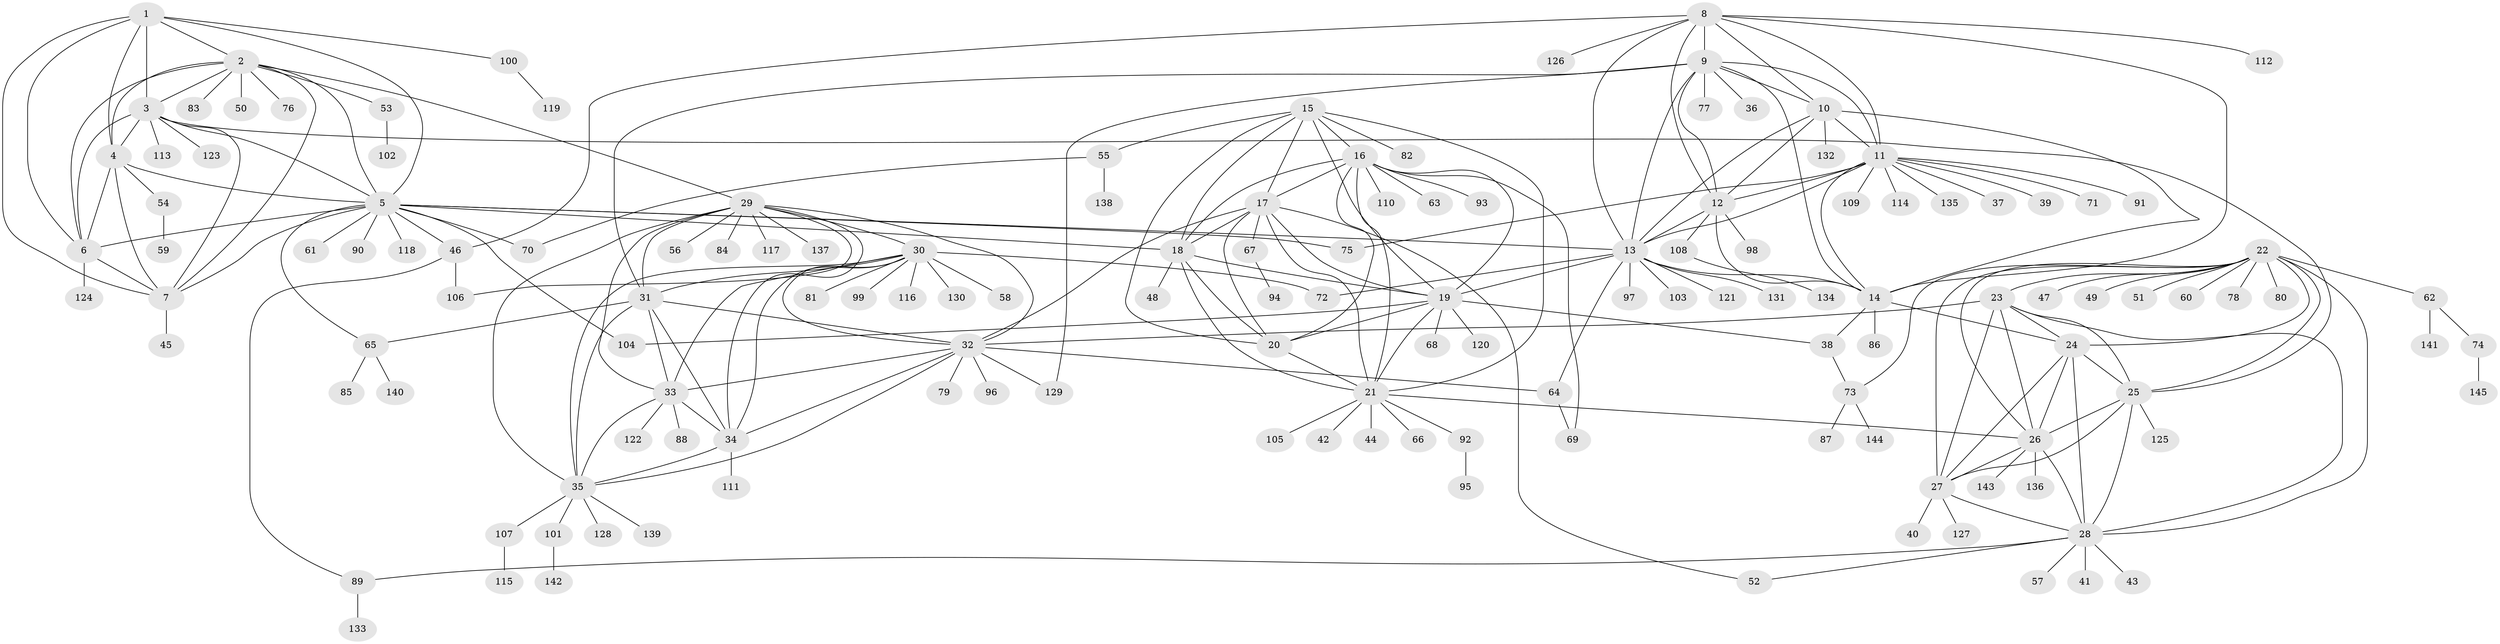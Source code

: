 // coarse degree distribution, {6: 0.04424778761061947, 9: 0.04424778761061947, 26: 0.008849557522123894, 5: 0.017699115044247787, 8: 0.017699115044247787, 7: 0.035398230088495575, 13: 0.008849557522123894, 10: 0.04424778761061947, 14: 0.017699115044247787, 4: 0.017699115044247787, 11: 0.008849557522123894, 1: 0.6371681415929203, 2: 0.05309734513274336, 3: 0.04424778761061947}
// Generated by graph-tools (version 1.1) at 2025/52/02/27/25 19:52:16]
// undirected, 145 vertices, 239 edges
graph export_dot {
graph [start="1"]
  node [color=gray90,style=filled];
  1;
  2;
  3;
  4;
  5;
  6;
  7;
  8;
  9;
  10;
  11;
  12;
  13;
  14;
  15;
  16;
  17;
  18;
  19;
  20;
  21;
  22;
  23;
  24;
  25;
  26;
  27;
  28;
  29;
  30;
  31;
  32;
  33;
  34;
  35;
  36;
  37;
  38;
  39;
  40;
  41;
  42;
  43;
  44;
  45;
  46;
  47;
  48;
  49;
  50;
  51;
  52;
  53;
  54;
  55;
  56;
  57;
  58;
  59;
  60;
  61;
  62;
  63;
  64;
  65;
  66;
  67;
  68;
  69;
  70;
  71;
  72;
  73;
  74;
  75;
  76;
  77;
  78;
  79;
  80;
  81;
  82;
  83;
  84;
  85;
  86;
  87;
  88;
  89;
  90;
  91;
  92;
  93;
  94;
  95;
  96;
  97;
  98;
  99;
  100;
  101;
  102;
  103;
  104;
  105;
  106;
  107;
  108;
  109;
  110;
  111;
  112;
  113;
  114;
  115;
  116;
  117;
  118;
  119;
  120;
  121;
  122;
  123;
  124;
  125;
  126;
  127;
  128;
  129;
  130;
  131;
  132;
  133;
  134;
  135;
  136;
  137;
  138;
  139;
  140;
  141;
  142;
  143;
  144;
  145;
  1 -- 2;
  1 -- 3;
  1 -- 4;
  1 -- 5;
  1 -- 6;
  1 -- 7;
  1 -- 100;
  2 -- 3;
  2 -- 4;
  2 -- 5;
  2 -- 6;
  2 -- 7;
  2 -- 29;
  2 -- 50;
  2 -- 53;
  2 -- 76;
  2 -- 83;
  3 -- 4;
  3 -- 5;
  3 -- 6;
  3 -- 7;
  3 -- 25;
  3 -- 113;
  3 -- 123;
  4 -- 5;
  4 -- 6;
  4 -- 7;
  4 -- 54;
  5 -- 6;
  5 -- 7;
  5 -- 13;
  5 -- 18;
  5 -- 46;
  5 -- 61;
  5 -- 65;
  5 -- 70;
  5 -- 75;
  5 -- 90;
  5 -- 104;
  5 -- 118;
  6 -- 7;
  6 -- 124;
  7 -- 45;
  8 -- 9;
  8 -- 10;
  8 -- 11;
  8 -- 12;
  8 -- 13;
  8 -- 14;
  8 -- 46;
  8 -- 112;
  8 -- 126;
  9 -- 10;
  9 -- 11;
  9 -- 12;
  9 -- 13;
  9 -- 14;
  9 -- 31;
  9 -- 36;
  9 -- 77;
  9 -- 129;
  10 -- 11;
  10 -- 12;
  10 -- 13;
  10 -- 14;
  10 -- 132;
  11 -- 12;
  11 -- 13;
  11 -- 14;
  11 -- 37;
  11 -- 39;
  11 -- 71;
  11 -- 75;
  11 -- 91;
  11 -- 109;
  11 -- 114;
  11 -- 135;
  12 -- 13;
  12 -- 14;
  12 -- 98;
  12 -- 108;
  13 -- 14;
  13 -- 19;
  13 -- 64;
  13 -- 72;
  13 -- 97;
  13 -- 103;
  13 -- 121;
  13 -- 131;
  14 -- 24;
  14 -- 38;
  14 -- 86;
  15 -- 16;
  15 -- 17;
  15 -- 18;
  15 -- 19;
  15 -- 20;
  15 -- 21;
  15 -- 55;
  15 -- 82;
  16 -- 17;
  16 -- 18;
  16 -- 19;
  16 -- 20;
  16 -- 21;
  16 -- 63;
  16 -- 69;
  16 -- 93;
  16 -- 110;
  17 -- 18;
  17 -- 19;
  17 -- 20;
  17 -- 21;
  17 -- 32;
  17 -- 52;
  17 -- 67;
  18 -- 19;
  18 -- 20;
  18 -- 21;
  18 -- 48;
  19 -- 20;
  19 -- 21;
  19 -- 38;
  19 -- 68;
  19 -- 104;
  19 -- 120;
  20 -- 21;
  21 -- 26;
  21 -- 42;
  21 -- 44;
  21 -- 66;
  21 -- 92;
  21 -- 105;
  22 -- 23;
  22 -- 24;
  22 -- 25;
  22 -- 26;
  22 -- 27;
  22 -- 28;
  22 -- 47;
  22 -- 49;
  22 -- 51;
  22 -- 60;
  22 -- 62;
  22 -- 73;
  22 -- 78;
  22 -- 80;
  23 -- 24;
  23 -- 25;
  23 -- 26;
  23 -- 27;
  23 -- 28;
  23 -- 32;
  24 -- 25;
  24 -- 26;
  24 -- 27;
  24 -- 28;
  25 -- 26;
  25 -- 27;
  25 -- 28;
  25 -- 125;
  26 -- 27;
  26 -- 28;
  26 -- 136;
  26 -- 143;
  27 -- 28;
  27 -- 40;
  27 -- 127;
  28 -- 41;
  28 -- 43;
  28 -- 52;
  28 -- 57;
  28 -- 89;
  29 -- 30;
  29 -- 31;
  29 -- 32;
  29 -- 33;
  29 -- 34;
  29 -- 35;
  29 -- 56;
  29 -- 84;
  29 -- 106;
  29 -- 117;
  29 -- 137;
  30 -- 31;
  30 -- 32;
  30 -- 33;
  30 -- 34;
  30 -- 35;
  30 -- 58;
  30 -- 72;
  30 -- 81;
  30 -- 99;
  30 -- 116;
  30 -- 130;
  31 -- 32;
  31 -- 33;
  31 -- 34;
  31 -- 35;
  31 -- 65;
  32 -- 33;
  32 -- 34;
  32 -- 35;
  32 -- 64;
  32 -- 79;
  32 -- 96;
  32 -- 129;
  33 -- 34;
  33 -- 35;
  33 -- 88;
  33 -- 122;
  34 -- 35;
  34 -- 111;
  35 -- 101;
  35 -- 107;
  35 -- 128;
  35 -- 139;
  38 -- 73;
  46 -- 89;
  46 -- 106;
  53 -- 102;
  54 -- 59;
  55 -- 70;
  55 -- 138;
  62 -- 74;
  62 -- 141;
  64 -- 69;
  65 -- 85;
  65 -- 140;
  67 -- 94;
  73 -- 87;
  73 -- 144;
  74 -- 145;
  89 -- 133;
  92 -- 95;
  100 -- 119;
  101 -- 142;
  107 -- 115;
  108 -- 134;
}
